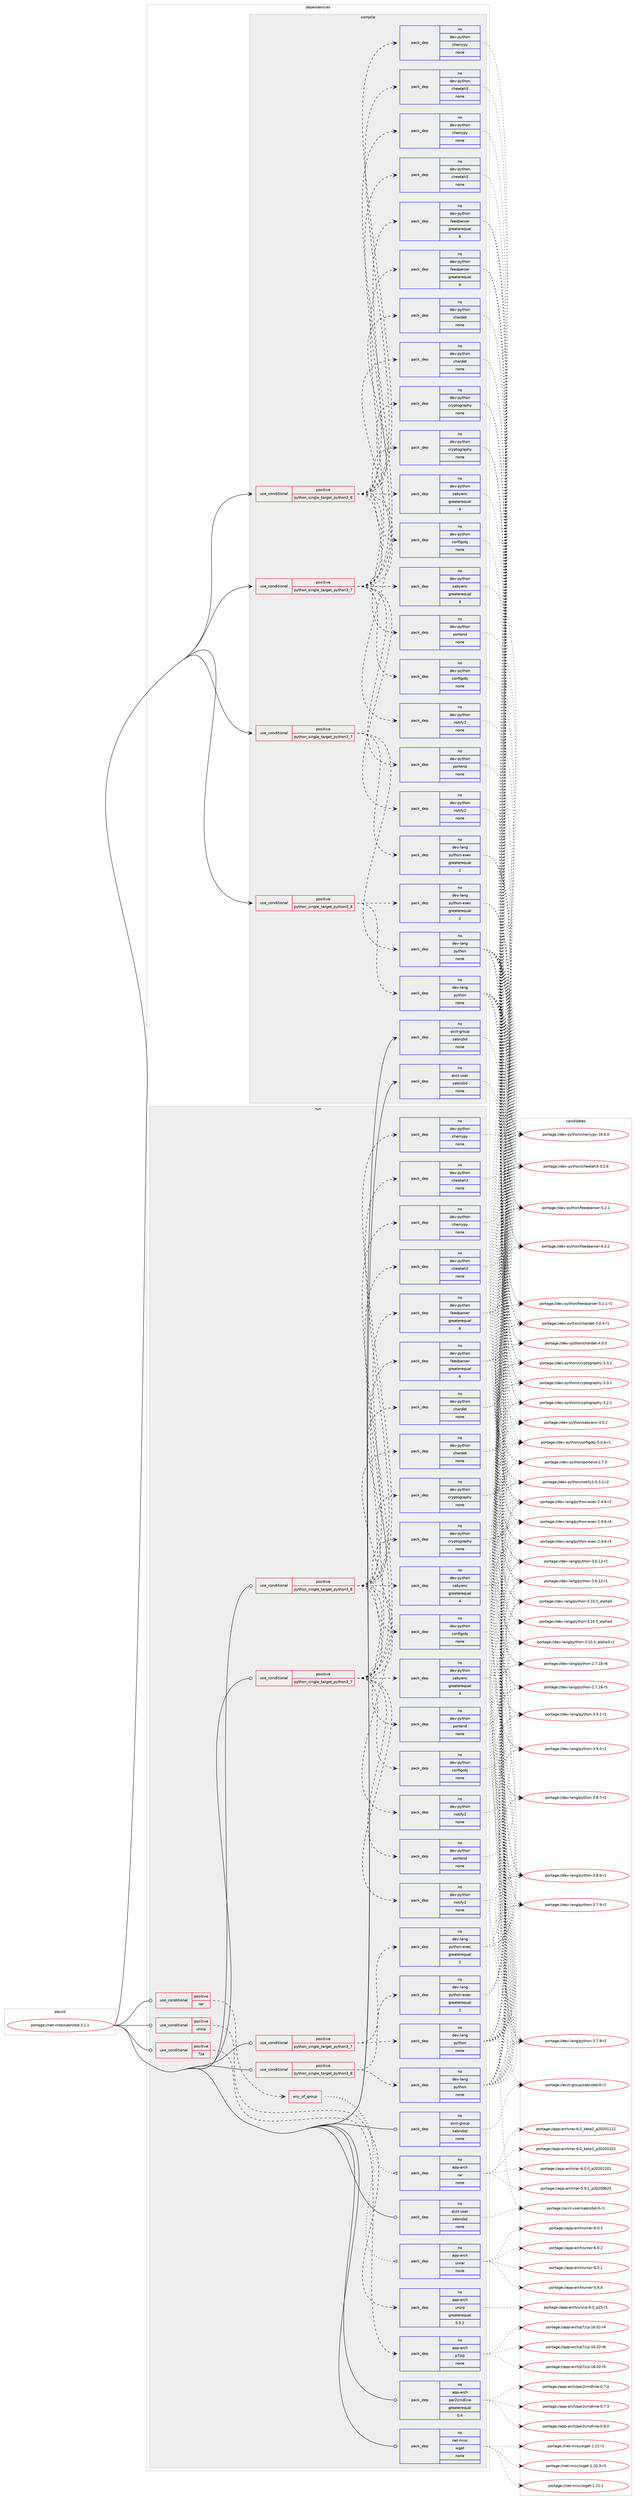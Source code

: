 digraph prolog {

# *************
# Graph options
# *************

newrank=true;
concentrate=true;
compound=true;
graph [rankdir=LR,fontname=Helvetica,fontsize=10,ranksep=1.5];#, ranksep=2.5, nodesep=0.2];
edge  [arrowhead=vee];
node  [fontname=Helvetica,fontsize=10];

# **********
# The ebuild
# **********

subgraph cluster_leftcol {
color=gray;
rank=same;
label=<<i>ebuild</i>>;
id [label="portage://net-nntp/sabnzbd-3.1.1", color=red, width=4, href="../net-nntp/sabnzbd-3.1.1.svg"];
}

# ****************
# The dependencies
# ****************

subgraph cluster_midcol {
color=gray;
label=<<i>dependencies</i>>;
subgraph cluster_compile {
fillcolor="#eeeeee";
style=filled;
label=<<i>compile</i>>;
subgraph cond5065 {
dependency16290 [label=<<TABLE BORDER="0" CELLBORDER="1" CELLSPACING="0" CELLPADDING="4"><TR><TD ROWSPAN="3" CELLPADDING="10">use_conditional</TD></TR><TR><TD>positive</TD></TR><TR><TD>python_single_target_python3_7</TD></TR></TABLE>>, shape=none, color=red];
subgraph pack11096 {
dependency16291 [label=<<TABLE BORDER="0" CELLBORDER="1" CELLSPACING="0" CELLPADDING="4" WIDTH="220"><TR><TD ROWSPAN="6" CELLPADDING="30">pack_dep</TD></TR><TR><TD WIDTH="110">no</TD></TR><TR><TD>dev-lang</TD></TR><TR><TD>python</TD></TR><TR><TD>none</TD></TR><TR><TD></TD></TR></TABLE>>, shape=none, color=blue];
}
dependency16290:e -> dependency16291:w [weight=20,style="dashed",arrowhead="vee"];
subgraph pack11097 {
dependency16292 [label=<<TABLE BORDER="0" CELLBORDER="1" CELLSPACING="0" CELLPADDING="4" WIDTH="220"><TR><TD ROWSPAN="6" CELLPADDING="30">pack_dep</TD></TR><TR><TD WIDTH="110">no</TD></TR><TR><TD>dev-lang</TD></TR><TR><TD>python-exec</TD></TR><TR><TD>greaterequal</TD></TR><TR><TD>2</TD></TR></TABLE>>, shape=none, color=blue];
}
dependency16290:e -> dependency16292:w [weight=20,style="dashed",arrowhead="vee"];
}
id:e -> dependency16290:w [weight=20,style="solid",arrowhead="vee"];
subgraph cond5066 {
dependency16293 [label=<<TABLE BORDER="0" CELLBORDER="1" CELLSPACING="0" CELLPADDING="4"><TR><TD ROWSPAN="3" CELLPADDING="10">use_conditional</TD></TR><TR><TD>positive</TD></TR><TR><TD>python_single_target_python3_7</TD></TR></TABLE>>, shape=none, color=red];
subgraph pack11098 {
dependency16294 [label=<<TABLE BORDER="0" CELLBORDER="1" CELLSPACING="0" CELLPADDING="4" WIDTH="220"><TR><TD ROWSPAN="6" CELLPADDING="30">pack_dep</TD></TR><TR><TD WIDTH="110">no</TD></TR><TR><TD>dev-python</TD></TR><TR><TD>chardet</TD></TR><TR><TD>none</TD></TR><TR><TD></TD></TR></TABLE>>, shape=none, color=blue];
}
dependency16293:e -> dependency16294:w [weight=20,style="dashed",arrowhead="vee"];
subgraph pack11099 {
dependency16295 [label=<<TABLE BORDER="0" CELLBORDER="1" CELLSPACING="0" CELLPADDING="4" WIDTH="220"><TR><TD ROWSPAN="6" CELLPADDING="30">pack_dep</TD></TR><TR><TD WIDTH="110">no</TD></TR><TR><TD>dev-python</TD></TR><TR><TD>cheetah3</TD></TR><TR><TD>none</TD></TR><TR><TD></TD></TR></TABLE>>, shape=none, color=blue];
}
dependency16293:e -> dependency16295:w [weight=20,style="dashed",arrowhead="vee"];
subgraph pack11100 {
dependency16296 [label=<<TABLE BORDER="0" CELLBORDER="1" CELLSPACING="0" CELLPADDING="4" WIDTH="220"><TR><TD ROWSPAN="6" CELLPADDING="30">pack_dep</TD></TR><TR><TD WIDTH="110">no</TD></TR><TR><TD>dev-python</TD></TR><TR><TD>cherrypy</TD></TR><TR><TD>none</TD></TR><TR><TD></TD></TR></TABLE>>, shape=none, color=blue];
}
dependency16293:e -> dependency16296:w [weight=20,style="dashed",arrowhead="vee"];
subgraph pack11101 {
dependency16297 [label=<<TABLE BORDER="0" CELLBORDER="1" CELLSPACING="0" CELLPADDING="4" WIDTH="220"><TR><TD ROWSPAN="6" CELLPADDING="30">pack_dep</TD></TR><TR><TD WIDTH="110">no</TD></TR><TR><TD>dev-python</TD></TR><TR><TD>configobj</TD></TR><TR><TD>none</TD></TR><TR><TD></TD></TR></TABLE>>, shape=none, color=blue];
}
dependency16293:e -> dependency16297:w [weight=20,style="dashed",arrowhead="vee"];
subgraph pack11102 {
dependency16298 [label=<<TABLE BORDER="0" CELLBORDER="1" CELLSPACING="0" CELLPADDING="4" WIDTH="220"><TR><TD ROWSPAN="6" CELLPADDING="30">pack_dep</TD></TR><TR><TD WIDTH="110">no</TD></TR><TR><TD>dev-python</TD></TR><TR><TD>cryptography</TD></TR><TR><TD>none</TD></TR><TR><TD></TD></TR></TABLE>>, shape=none, color=blue];
}
dependency16293:e -> dependency16298:w [weight=20,style="dashed",arrowhead="vee"];
subgraph pack11103 {
dependency16299 [label=<<TABLE BORDER="0" CELLBORDER="1" CELLSPACING="0" CELLPADDING="4" WIDTH="220"><TR><TD ROWSPAN="6" CELLPADDING="30">pack_dep</TD></TR><TR><TD WIDTH="110">no</TD></TR><TR><TD>dev-python</TD></TR><TR><TD>feedparser</TD></TR><TR><TD>greaterequal</TD></TR><TR><TD>6</TD></TR></TABLE>>, shape=none, color=blue];
}
dependency16293:e -> dependency16299:w [weight=20,style="dashed",arrowhead="vee"];
subgraph pack11104 {
dependency16300 [label=<<TABLE BORDER="0" CELLBORDER="1" CELLSPACING="0" CELLPADDING="4" WIDTH="220"><TR><TD ROWSPAN="6" CELLPADDING="30">pack_dep</TD></TR><TR><TD WIDTH="110">no</TD></TR><TR><TD>dev-python</TD></TR><TR><TD>notify2</TD></TR><TR><TD>none</TD></TR><TR><TD></TD></TR></TABLE>>, shape=none, color=blue];
}
dependency16293:e -> dependency16300:w [weight=20,style="dashed",arrowhead="vee"];
subgraph pack11105 {
dependency16301 [label=<<TABLE BORDER="0" CELLBORDER="1" CELLSPACING="0" CELLPADDING="4" WIDTH="220"><TR><TD ROWSPAN="6" CELLPADDING="30">pack_dep</TD></TR><TR><TD WIDTH="110">no</TD></TR><TR><TD>dev-python</TD></TR><TR><TD>portend</TD></TR><TR><TD>none</TD></TR><TR><TD></TD></TR></TABLE>>, shape=none, color=blue];
}
dependency16293:e -> dependency16301:w [weight=20,style="dashed",arrowhead="vee"];
subgraph pack11106 {
dependency16302 [label=<<TABLE BORDER="0" CELLBORDER="1" CELLSPACING="0" CELLPADDING="4" WIDTH="220"><TR><TD ROWSPAN="6" CELLPADDING="30">pack_dep</TD></TR><TR><TD WIDTH="110">no</TD></TR><TR><TD>dev-python</TD></TR><TR><TD>sabyenc</TD></TR><TR><TD>greaterequal</TD></TR><TR><TD>4</TD></TR></TABLE>>, shape=none, color=blue];
}
dependency16293:e -> dependency16302:w [weight=20,style="dashed",arrowhead="vee"];
}
id:e -> dependency16293:w [weight=20,style="solid",arrowhead="vee"];
subgraph cond5067 {
dependency16303 [label=<<TABLE BORDER="0" CELLBORDER="1" CELLSPACING="0" CELLPADDING="4"><TR><TD ROWSPAN="3" CELLPADDING="10">use_conditional</TD></TR><TR><TD>positive</TD></TR><TR><TD>python_single_target_python3_8</TD></TR></TABLE>>, shape=none, color=red];
subgraph pack11107 {
dependency16304 [label=<<TABLE BORDER="0" CELLBORDER="1" CELLSPACING="0" CELLPADDING="4" WIDTH="220"><TR><TD ROWSPAN="6" CELLPADDING="30">pack_dep</TD></TR><TR><TD WIDTH="110">no</TD></TR><TR><TD>dev-lang</TD></TR><TR><TD>python</TD></TR><TR><TD>none</TD></TR><TR><TD></TD></TR></TABLE>>, shape=none, color=blue];
}
dependency16303:e -> dependency16304:w [weight=20,style="dashed",arrowhead="vee"];
subgraph pack11108 {
dependency16305 [label=<<TABLE BORDER="0" CELLBORDER="1" CELLSPACING="0" CELLPADDING="4" WIDTH="220"><TR><TD ROWSPAN="6" CELLPADDING="30">pack_dep</TD></TR><TR><TD WIDTH="110">no</TD></TR><TR><TD>dev-lang</TD></TR><TR><TD>python-exec</TD></TR><TR><TD>greaterequal</TD></TR><TR><TD>2</TD></TR></TABLE>>, shape=none, color=blue];
}
dependency16303:e -> dependency16305:w [weight=20,style="dashed",arrowhead="vee"];
}
id:e -> dependency16303:w [weight=20,style="solid",arrowhead="vee"];
subgraph cond5068 {
dependency16306 [label=<<TABLE BORDER="0" CELLBORDER="1" CELLSPACING="0" CELLPADDING="4"><TR><TD ROWSPAN="3" CELLPADDING="10">use_conditional</TD></TR><TR><TD>positive</TD></TR><TR><TD>python_single_target_python3_8</TD></TR></TABLE>>, shape=none, color=red];
subgraph pack11109 {
dependency16307 [label=<<TABLE BORDER="0" CELLBORDER="1" CELLSPACING="0" CELLPADDING="4" WIDTH="220"><TR><TD ROWSPAN="6" CELLPADDING="30">pack_dep</TD></TR><TR><TD WIDTH="110">no</TD></TR><TR><TD>dev-python</TD></TR><TR><TD>chardet</TD></TR><TR><TD>none</TD></TR><TR><TD></TD></TR></TABLE>>, shape=none, color=blue];
}
dependency16306:e -> dependency16307:w [weight=20,style="dashed",arrowhead="vee"];
subgraph pack11110 {
dependency16308 [label=<<TABLE BORDER="0" CELLBORDER="1" CELLSPACING="0" CELLPADDING="4" WIDTH="220"><TR><TD ROWSPAN="6" CELLPADDING="30">pack_dep</TD></TR><TR><TD WIDTH="110">no</TD></TR><TR><TD>dev-python</TD></TR><TR><TD>cheetah3</TD></TR><TR><TD>none</TD></TR><TR><TD></TD></TR></TABLE>>, shape=none, color=blue];
}
dependency16306:e -> dependency16308:w [weight=20,style="dashed",arrowhead="vee"];
subgraph pack11111 {
dependency16309 [label=<<TABLE BORDER="0" CELLBORDER="1" CELLSPACING="0" CELLPADDING="4" WIDTH="220"><TR><TD ROWSPAN="6" CELLPADDING="30">pack_dep</TD></TR><TR><TD WIDTH="110">no</TD></TR><TR><TD>dev-python</TD></TR><TR><TD>cherrypy</TD></TR><TR><TD>none</TD></TR><TR><TD></TD></TR></TABLE>>, shape=none, color=blue];
}
dependency16306:e -> dependency16309:w [weight=20,style="dashed",arrowhead="vee"];
subgraph pack11112 {
dependency16310 [label=<<TABLE BORDER="0" CELLBORDER="1" CELLSPACING="0" CELLPADDING="4" WIDTH="220"><TR><TD ROWSPAN="6" CELLPADDING="30">pack_dep</TD></TR><TR><TD WIDTH="110">no</TD></TR><TR><TD>dev-python</TD></TR><TR><TD>configobj</TD></TR><TR><TD>none</TD></TR><TR><TD></TD></TR></TABLE>>, shape=none, color=blue];
}
dependency16306:e -> dependency16310:w [weight=20,style="dashed",arrowhead="vee"];
subgraph pack11113 {
dependency16311 [label=<<TABLE BORDER="0" CELLBORDER="1" CELLSPACING="0" CELLPADDING="4" WIDTH="220"><TR><TD ROWSPAN="6" CELLPADDING="30">pack_dep</TD></TR><TR><TD WIDTH="110">no</TD></TR><TR><TD>dev-python</TD></TR><TR><TD>cryptography</TD></TR><TR><TD>none</TD></TR><TR><TD></TD></TR></TABLE>>, shape=none, color=blue];
}
dependency16306:e -> dependency16311:w [weight=20,style="dashed",arrowhead="vee"];
subgraph pack11114 {
dependency16312 [label=<<TABLE BORDER="0" CELLBORDER="1" CELLSPACING="0" CELLPADDING="4" WIDTH="220"><TR><TD ROWSPAN="6" CELLPADDING="30">pack_dep</TD></TR><TR><TD WIDTH="110">no</TD></TR><TR><TD>dev-python</TD></TR><TR><TD>feedparser</TD></TR><TR><TD>greaterequal</TD></TR><TR><TD>6</TD></TR></TABLE>>, shape=none, color=blue];
}
dependency16306:e -> dependency16312:w [weight=20,style="dashed",arrowhead="vee"];
subgraph pack11115 {
dependency16313 [label=<<TABLE BORDER="0" CELLBORDER="1" CELLSPACING="0" CELLPADDING="4" WIDTH="220"><TR><TD ROWSPAN="6" CELLPADDING="30">pack_dep</TD></TR><TR><TD WIDTH="110">no</TD></TR><TR><TD>dev-python</TD></TR><TR><TD>notify2</TD></TR><TR><TD>none</TD></TR><TR><TD></TD></TR></TABLE>>, shape=none, color=blue];
}
dependency16306:e -> dependency16313:w [weight=20,style="dashed",arrowhead="vee"];
subgraph pack11116 {
dependency16314 [label=<<TABLE BORDER="0" CELLBORDER="1" CELLSPACING="0" CELLPADDING="4" WIDTH="220"><TR><TD ROWSPAN="6" CELLPADDING="30">pack_dep</TD></TR><TR><TD WIDTH="110">no</TD></TR><TR><TD>dev-python</TD></TR><TR><TD>portend</TD></TR><TR><TD>none</TD></TR><TR><TD></TD></TR></TABLE>>, shape=none, color=blue];
}
dependency16306:e -> dependency16314:w [weight=20,style="dashed",arrowhead="vee"];
subgraph pack11117 {
dependency16315 [label=<<TABLE BORDER="0" CELLBORDER="1" CELLSPACING="0" CELLPADDING="4" WIDTH="220"><TR><TD ROWSPAN="6" CELLPADDING="30">pack_dep</TD></TR><TR><TD WIDTH="110">no</TD></TR><TR><TD>dev-python</TD></TR><TR><TD>sabyenc</TD></TR><TR><TD>greaterequal</TD></TR><TR><TD>4</TD></TR></TABLE>>, shape=none, color=blue];
}
dependency16306:e -> dependency16315:w [weight=20,style="dashed",arrowhead="vee"];
}
id:e -> dependency16306:w [weight=20,style="solid",arrowhead="vee"];
subgraph pack11118 {
dependency16316 [label=<<TABLE BORDER="0" CELLBORDER="1" CELLSPACING="0" CELLPADDING="4" WIDTH="220"><TR><TD ROWSPAN="6" CELLPADDING="30">pack_dep</TD></TR><TR><TD WIDTH="110">no</TD></TR><TR><TD>acct-group</TD></TR><TR><TD>sabnzbd</TD></TR><TR><TD>none</TD></TR><TR><TD></TD></TR></TABLE>>, shape=none, color=blue];
}
id:e -> dependency16316:w [weight=20,style="solid",arrowhead="vee"];
subgraph pack11119 {
dependency16317 [label=<<TABLE BORDER="0" CELLBORDER="1" CELLSPACING="0" CELLPADDING="4" WIDTH="220"><TR><TD ROWSPAN="6" CELLPADDING="30">pack_dep</TD></TR><TR><TD WIDTH="110">no</TD></TR><TR><TD>acct-user</TD></TR><TR><TD>sabnzbd</TD></TR><TR><TD>none</TD></TR><TR><TD></TD></TR></TABLE>>, shape=none, color=blue];
}
id:e -> dependency16317:w [weight=20,style="solid",arrowhead="vee"];
}
subgraph cluster_compileandrun {
fillcolor="#eeeeee";
style=filled;
label=<<i>compile and run</i>>;
}
subgraph cluster_run {
fillcolor="#eeeeee";
style=filled;
label=<<i>run</i>>;
subgraph cond5069 {
dependency16318 [label=<<TABLE BORDER="0" CELLBORDER="1" CELLSPACING="0" CELLPADDING="4"><TR><TD ROWSPAN="3" CELLPADDING="10">use_conditional</TD></TR><TR><TD>positive</TD></TR><TR><TD>7za</TD></TR></TABLE>>, shape=none, color=red];
subgraph pack11120 {
dependency16319 [label=<<TABLE BORDER="0" CELLBORDER="1" CELLSPACING="0" CELLPADDING="4" WIDTH="220"><TR><TD ROWSPAN="6" CELLPADDING="30">pack_dep</TD></TR><TR><TD WIDTH="110">no</TD></TR><TR><TD>app-arch</TD></TR><TR><TD>p7zip</TD></TR><TR><TD>none</TD></TR><TR><TD></TD></TR></TABLE>>, shape=none, color=blue];
}
dependency16318:e -> dependency16319:w [weight=20,style="dashed",arrowhead="vee"];
}
id:e -> dependency16318:w [weight=20,style="solid",arrowhead="odot"];
subgraph cond5070 {
dependency16320 [label=<<TABLE BORDER="0" CELLBORDER="1" CELLSPACING="0" CELLPADDING="4"><TR><TD ROWSPAN="3" CELLPADDING="10">use_conditional</TD></TR><TR><TD>positive</TD></TR><TR><TD>python_single_target_python3_7</TD></TR></TABLE>>, shape=none, color=red];
subgraph pack11121 {
dependency16321 [label=<<TABLE BORDER="0" CELLBORDER="1" CELLSPACING="0" CELLPADDING="4" WIDTH="220"><TR><TD ROWSPAN="6" CELLPADDING="30">pack_dep</TD></TR><TR><TD WIDTH="110">no</TD></TR><TR><TD>dev-lang</TD></TR><TR><TD>python</TD></TR><TR><TD>none</TD></TR><TR><TD></TD></TR></TABLE>>, shape=none, color=blue];
}
dependency16320:e -> dependency16321:w [weight=20,style="dashed",arrowhead="vee"];
subgraph pack11122 {
dependency16322 [label=<<TABLE BORDER="0" CELLBORDER="1" CELLSPACING="0" CELLPADDING="4" WIDTH="220"><TR><TD ROWSPAN="6" CELLPADDING="30">pack_dep</TD></TR><TR><TD WIDTH="110">no</TD></TR><TR><TD>dev-lang</TD></TR><TR><TD>python-exec</TD></TR><TR><TD>greaterequal</TD></TR><TR><TD>2</TD></TR></TABLE>>, shape=none, color=blue];
}
dependency16320:e -> dependency16322:w [weight=20,style="dashed",arrowhead="vee"];
}
id:e -> dependency16320:w [weight=20,style="solid",arrowhead="odot"];
subgraph cond5071 {
dependency16323 [label=<<TABLE BORDER="0" CELLBORDER="1" CELLSPACING="0" CELLPADDING="4"><TR><TD ROWSPAN="3" CELLPADDING="10">use_conditional</TD></TR><TR><TD>positive</TD></TR><TR><TD>python_single_target_python3_7</TD></TR></TABLE>>, shape=none, color=red];
subgraph pack11123 {
dependency16324 [label=<<TABLE BORDER="0" CELLBORDER="1" CELLSPACING="0" CELLPADDING="4" WIDTH="220"><TR><TD ROWSPAN="6" CELLPADDING="30">pack_dep</TD></TR><TR><TD WIDTH="110">no</TD></TR><TR><TD>dev-python</TD></TR><TR><TD>chardet</TD></TR><TR><TD>none</TD></TR><TR><TD></TD></TR></TABLE>>, shape=none, color=blue];
}
dependency16323:e -> dependency16324:w [weight=20,style="dashed",arrowhead="vee"];
subgraph pack11124 {
dependency16325 [label=<<TABLE BORDER="0" CELLBORDER="1" CELLSPACING="0" CELLPADDING="4" WIDTH="220"><TR><TD ROWSPAN="6" CELLPADDING="30">pack_dep</TD></TR><TR><TD WIDTH="110">no</TD></TR><TR><TD>dev-python</TD></TR><TR><TD>cheetah3</TD></TR><TR><TD>none</TD></TR><TR><TD></TD></TR></TABLE>>, shape=none, color=blue];
}
dependency16323:e -> dependency16325:w [weight=20,style="dashed",arrowhead="vee"];
subgraph pack11125 {
dependency16326 [label=<<TABLE BORDER="0" CELLBORDER="1" CELLSPACING="0" CELLPADDING="4" WIDTH="220"><TR><TD ROWSPAN="6" CELLPADDING="30">pack_dep</TD></TR><TR><TD WIDTH="110">no</TD></TR><TR><TD>dev-python</TD></TR><TR><TD>cherrypy</TD></TR><TR><TD>none</TD></TR><TR><TD></TD></TR></TABLE>>, shape=none, color=blue];
}
dependency16323:e -> dependency16326:w [weight=20,style="dashed",arrowhead="vee"];
subgraph pack11126 {
dependency16327 [label=<<TABLE BORDER="0" CELLBORDER="1" CELLSPACING="0" CELLPADDING="4" WIDTH="220"><TR><TD ROWSPAN="6" CELLPADDING="30">pack_dep</TD></TR><TR><TD WIDTH="110">no</TD></TR><TR><TD>dev-python</TD></TR><TR><TD>configobj</TD></TR><TR><TD>none</TD></TR><TR><TD></TD></TR></TABLE>>, shape=none, color=blue];
}
dependency16323:e -> dependency16327:w [weight=20,style="dashed",arrowhead="vee"];
subgraph pack11127 {
dependency16328 [label=<<TABLE BORDER="0" CELLBORDER="1" CELLSPACING="0" CELLPADDING="4" WIDTH="220"><TR><TD ROWSPAN="6" CELLPADDING="30">pack_dep</TD></TR><TR><TD WIDTH="110">no</TD></TR><TR><TD>dev-python</TD></TR><TR><TD>cryptography</TD></TR><TR><TD>none</TD></TR><TR><TD></TD></TR></TABLE>>, shape=none, color=blue];
}
dependency16323:e -> dependency16328:w [weight=20,style="dashed",arrowhead="vee"];
subgraph pack11128 {
dependency16329 [label=<<TABLE BORDER="0" CELLBORDER="1" CELLSPACING="0" CELLPADDING="4" WIDTH="220"><TR><TD ROWSPAN="6" CELLPADDING="30">pack_dep</TD></TR><TR><TD WIDTH="110">no</TD></TR><TR><TD>dev-python</TD></TR><TR><TD>feedparser</TD></TR><TR><TD>greaterequal</TD></TR><TR><TD>6</TD></TR></TABLE>>, shape=none, color=blue];
}
dependency16323:e -> dependency16329:w [weight=20,style="dashed",arrowhead="vee"];
subgraph pack11129 {
dependency16330 [label=<<TABLE BORDER="0" CELLBORDER="1" CELLSPACING="0" CELLPADDING="4" WIDTH="220"><TR><TD ROWSPAN="6" CELLPADDING="30">pack_dep</TD></TR><TR><TD WIDTH="110">no</TD></TR><TR><TD>dev-python</TD></TR><TR><TD>notify2</TD></TR><TR><TD>none</TD></TR><TR><TD></TD></TR></TABLE>>, shape=none, color=blue];
}
dependency16323:e -> dependency16330:w [weight=20,style="dashed",arrowhead="vee"];
subgraph pack11130 {
dependency16331 [label=<<TABLE BORDER="0" CELLBORDER="1" CELLSPACING="0" CELLPADDING="4" WIDTH="220"><TR><TD ROWSPAN="6" CELLPADDING="30">pack_dep</TD></TR><TR><TD WIDTH="110">no</TD></TR><TR><TD>dev-python</TD></TR><TR><TD>portend</TD></TR><TR><TD>none</TD></TR><TR><TD></TD></TR></TABLE>>, shape=none, color=blue];
}
dependency16323:e -> dependency16331:w [weight=20,style="dashed",arrowhead="vee"];
subgraph pack11131 {
dependency16332 [label=<<TABLE BORDER="0" CELLBORDER="1" CELLSPACING="0" CELLPADDING="4" WIDTH="220"><TR><TD ROWSPAN="6" CELLPADDING="30">pack_dep</TD></TR><TR><TD WIDTH="110">no</TD></TR><TR><TD>dev-python</TD></TR><TR><TD>sabyenc</TD></TR><TR><TD>greaterequal</TD></TR><TR><TD>4</TD></TR></TABLE>>, shape=none, color=blue];
}
dependency16323:e -> dependency16332:w [weight=20,style="dashed",arrowhead="vee"];
}
id:e -> dependency16323:w [weight=20,style="solid",arrowhead="odot"];
subgraph cond5072 {
dependency16333 [label=<<TABLE BORDER="0" CELLBORDER="1" CELLSPACING="0" CELLPADDING="4"><TR><TD ROWSPAN="3" CELLPADDING="10">use_conditional</TD></TR><TR><TD>positive</TD></TR><TR><TD>python_single_target_python3_8</TD></TR></TABLE>>, shape=none, color=red];
subgraph pack11132 {
dependency16334 [label=<<TABLE BORDER="0" CELLBORDER="1" CELLSPACING="0" CELLPADDING="4" WIDTH="220"><TR><TD ROWSPAN="6" CELLPADDING="30">pack_dep</TD></TR><TR><TD WIDTH="110">no</TD></TR><TR><TD>dev-lang</TD></TR><TR><TD>python</TD></TR><TR><TD>none</TD></TR><TR><TD></TD></TR></TABLE>>, shape=none, color=blue];
}
dependency16333:e -> dependency16334:w [weight=20,style="dashed",arrowhead="vee"];
subgraph pack11133 {
dependency16335 [label=<<TABLE BORDER="0" CELLBORDER="1" CELLSPACING="0" CELLPADDING="4" WIDTH="220"><TR><TD ROWSPAN="6" CELLPADDING="30">pack_dep</TD></TR><TR><TD WIDTH="110">no</TD></TR><TR><TD>dev-lang</TD></TR><TR><TD>python-exec</TD></TR><TR><TD>greaterequal</TD></TR><TR><TD>2</TD></TR></TABLE>>, shape=none, color=blue];
}
dependency16333:e -> dependency16335:w [weight=20,style="dashed",arrowhead="vee"];
}
id:e -> dependency16333:w [weight=20,style="solid",arrowhead="odot"];
subgraph cond5073 {
dependency16336 [label=<<TABLE BORDER="0" CELLBORDER="1" CELLSPACING="0" CELLPADDING="4"><TR><TD ROWSPAN="3" CELLPADDING="10">use_conditional</TD></TR><TR><TD>positive</TD></TR><TR><TD>python_single_target_python3_8</TD></TR></TABLE>>, shape=none, color=red];
subgraph pack11134 {
dependency16337 [label=<<TABLE BORDER="0" CELLBORDER="1" CELLSPACING="0" CELLPADDING="4" WIDTH="220"><TR><TD ROWSPAN="6" CELLPADDING="30">pack_dep</TD></TR><TR><TD WIDTH="110">no</TD></TR><TR><TD>dev-python</TD></TR><TR><TD>chardet</TD></TR><TR><TD>none</TD></TR><TR><TD></TD></TR></TABLE>>, shape=none, color=blue];
}
dependency16336:e -> dependency16337:w [weight=20,style="dashed",arrowhead="vee"];
subgraph pack11135 {
dependency16338 [label=<<TABLE BORDER="0" CELLBORDER="1" CELLSPACING="0" CELLPADDING="4" WIDTH="220"><TR><TD ROWSPAN="6" CELLPADDING="30">pack_dep</TD></TR><TR><TD WIDTH="110">no</TD></TR><TR><TD>dev-python</TD></TR><TR><TD>cheetah3</TD></TR><TR><TD>none</TD></TR><TR><TD></TD></TR></TABLE>>, shape=none, color=blue];
}
dependency16336:e -> dependency16338:w [weight=20,style="dashed",arrowhead="vee"];
subgraph pack11136 {
dependency16339 [label=<<TABLE BORDER="0" CELLBORDER="1" CELLSPACING="0" CELLPADDING="4" WIDTH="220"><TR><TD ROWSPAN="6" CELLPADDING="30">pack_dep</TD></TR><TR><TD WIDTH="110">no</TD></TR><TR><TD>dev-python</TD></TR><TR><TD>cherrypy</TD></TR><TR><TD>none</TD></TR><TR><TD></TD></TR></TABLE>>, shape=none, color=blue];
}
dependency16336:e -> dependency16339:w [weight=20,style="dashed",arrowhead="vee"];
subgraph pack11137 {
dependency16340 [label=<<TABLE BORDER="0" CELLBORDER="1" CELLSPACING="0" CELLPADDING="4" WIDTH="220"><TR><TD ROWSPAN="6" CELLPADDING="30">pack_dep</TD></TR><TR><TD WIDTH="110">no</TD></TR><TR><TD>dev-python</TD></TR><TR><TD>configobj</TD></TR><TR><TD>none</TD></TR><TR><TD></TD></TR></TABLE>>, shape=none, color=blue];
}
dependency16336:e -> dependency16340:w [weight=20,style="dashed",arrowhead="vee"];
subgraph pack11138 {
dependency16341 [label=<<TABLE BORDER="0" CELLBORDER="1" CELLSPACING="0" CELLPADDING="4" WIDTH="220"><TR><TD ROWSPAN="6" CELLPADDING="30">pack_dep</TD></TR><TR><TD WIDTH="110">no</TD></TR><TR><TD>dev-python</TD></TR><TR><TD>cryptography</TD></TR><TR><TD>none</TD></TR><TR><TD></TD></TR></TABLE>>, shape=none, color=blue];
}
dependency16336:e -> dependency16341:w [weight=20,style="dashed",arrowhead="vee"];
subgraph pack11139 {
dependency16342 [label=<<TABLE BORDER="0" CELLBORDER="1" CELLSPACING="0" CELLPADDING="4" WIDTH="220"><TR><TD ROWSPAN="6" CELLPADDING="30">pack_dep</TD></TR><TR><TD WIDTH="110">no</TD></TR><TR><TD>dev-python</TD></TR><TR><TD>feedparser</TD></TR><TR><TD>greaterequal</TD></TR><TR><TD>6</TD></TR></TABLE>>, shape=none, color=blue];
}
dependency16336:e -> dependency16342:w [weight=20,style="dashed",arrowhead="vee"];
subgraph pack11140 {
dependency16343 [label=<<TABLE BORDER="0" CELLBORDER="1" CELLSPACING="0" CELLPADDING="4" WIDTH="220"><TR><TD ROWSPAN="6" CELLPADDING="30">pack_dep</TD></TR><TR><TD WIDTH="110">no</TD></TR><TR><TD>dev-python</TD></TR><TR><TD>notify2</TD></TR><TR><TD>none</TD></TR><TR><TD></TD></TR></TABLE>>, shape=none, color=blue];
}
dependency16336:e -> dependency16343:w [weight=20,style="dashed",arrowhead="vee"];
subgraph pack11141 {
dependency16344 [label=<<TABLE BORDER="0" CELLBORDER="1" CELLSPACING="0" CELLPADDING="4" WIDTH="220"><TR><TD ROWSPAN="6" CELLPADDING="30">pack_dep</TD></TR><TR><TD WIDTH="110">no</TD></TR><TR><TD>dev-python</TD></TR><TR><TD>portend</TD></TR><TR><TD>none</TD></TR><TR><TD></TD></TR></TABLE>>, shape=none, color=blue];
}
dependency16336:e -> dependency16344:w [weight=20,style="dashed",arrowhead="vee"];
subgraph pack11142 {
dependency16345 [label=<<TABLE BORDER="0" CELLBORDER="1" CELLSPACING="0" CELLPADDING="4" WIDTH="220"><TR><TD ROWSPAN="6" CELLPADDING="30">pack_dep</TD></TR><TR><TD WIDTH="110">no</TD></TR><TR><TD>dev-python</TD></TR><TR><TD>sabyenc</TD></TR><TR><TD>greaterequal</TD></TR><TR><TD>4</TD></TR></TABLE>>, shape=none, color=blue];
}
dependency16336:e -> dependency16345:w [weight=20,style="dashed",arrowhead="vee"];
}
id:e -> dependency16336:w [weight=20,style="solid",arrowhead="odot"];
subgraph cond5074 {
dependency16346 [label=<<TABLE BORDER="0" CELLBORDER="1" CELLSPACING="0" CELLPADDING="4"><TR><TD ROWSPAN="3" CELLPADDING="10">use_conditional</TD></TR><TR><TD>positive</TD></TR><TR><TD>rar</TD></TR></TABLE>>, shape=none, color=red];
subgraph any118 {
dependency16347 [label=<<TABLE BORDER="0" CELLBORDER="1" CELLSPACING="0" CELLPADDING="4"><TR><TD CELLPADDING="10">any_of_group</TD></TR></TABLE>>, shape=none, color=red];subgraph pack11143 {
dependency16348 [label=<<TABLE BORDER="0" CELLBORDER="1" CELLSPACING="0" CELLPADDING="4" WIDTH="220"><TR><TD ROWSPAN="6" CELLPADDING="30">pack_dep</TD></TR><TR><TD WIDTH="110">no</TD></TR><TR><TD>app-arch</TD></TR><TR><TD>unrar</TD></TR><TR><TD>none</TD></TR><TR><TD></TD></TR></TABLE>>, shape=none, color=blue];
}
dependency16347:e -> dependency16348:w [weight=20,style="dotted",arrowhead="oinv"];
subgraph pack11144 {
dependency16349 [label=<<TABLE BORDER="0" CELLBORDER="1" CELLSPACING="0" CELLPADDING="4" WIDTH="220"><TR><TD ROWSPAN="6" CELLPADDING="30">pack_dep</TD></TR><TR><TD WIDTH="110">no</TD></TR><TR><TD>app-arch</TD></TR><TR><TD>rar</TD></TR><TR><TD>none</TD></TR><TR><TD></TD></TR></TABLE>>, shape=none, color=blue];
}
dependency16347:e -> dependency16349:w [weight=20,style="dotted",arrowhead="oinv"];
}
dependency16346:e -> dependency16347:w [weight=20,style="dashed",arrowhead="vee"];
}
id:e -> dependency16346:w [weight=20,style="solid",arrowhead="odot"];
subgraph cond5075 {
dependency16350 [label=<<TABLE BORDER="0" CELLBORDER="1" CELLSPACING="0" CELLPADDING="4"><TR><TD ROWSPAN="3" CELLPADDING="10">use_conditional</TD></TR><TR><TD>positive</TD></TR><TR><TD>unzip</TD></TR></TABLE>>, shape=none, color=red];
subgraph pack11145 {
dependency16351 [label=<<TABLE BORDER="0" CELLBORDER="1" CELLSPACING="0" CELLPADDING="4" WIDTH="220"><TR><TD ROWSPAN="6" CELLPADDING="30">pack_dep</TD></TR><TR><TD WIDTH="110">no</TD></TR><TR><TD>app-arch</TD></TR><TR><TD>unzip</TD></TR><TR><TD>greaterequal</TD></TR><TR><TD>5.5.2</TD></TR></TABLE>>, shape=none, color=blue];
}
dependency16350:e -> dependency16351:w [weight=20,style="dashed",arrowhead="vee"];
}
id:e -> dependency16350:w [weight=20,style="solid",arrowhead="odot"];
subgraph pack11146 {
dependency16352 [label=<<TABLE BORDER="0" CELLBORDER="1" CELLSPACING="0" CELLPADDING="4" WIDTH="220"><TR><TD ROWSPAN="6" CELLPADDING="30">pack_dep</TD></TR><TR><TD WIDTH="110">no</TD></TR><TR><TD>acct-group</TD></TR><TR><TD>sabnzbd</TD></TR><TR><TD>none</TD></TR><TR><TD></TD></TR></TABLE>>, shape=none, color=blue];
}
id:e -> dependency16352:w [weight=20,style="solid",arrowhead="odot"];
subgraph pack11147 {
dependency16353 [label=<<TABLE BORDER="0" CELLBORDER="1" CELLSPACING="0" CELLPADDING="4" WIDTH="220"><TR><TD ROWSPAN="6" CELLPADDING="30">pack_dep</TD></TR><TR><TD WIDTH="110">no</TD></TR><TR><TD>acct-user</TD></TR><TR><TD>sabnzbd</TD></TR><TR><TD>none</TD></TR><TR><TD></TD></TR></TABLE>>, shape=none, color=blue];
}
id:e -> dependency16353:w [weight=20,style="solid",arrowhead="odot"];
subgraph pack11148 {
dependency16354 [label=<<TABLE BORDER="0" CELLBORDER="1" CELLSPACING="0" CELLPADDING="4" WIDTH="220"><TR><TD ROWSPAN="6" CELLPADDING="30">pack_dep</TD></TR><TR><TD WIDTH="110">no</TD></TR><TR><TD>app-arch</TD></TR><TR><TD>par2cmdline</TD></TR><TR><TD>greaterequal</TD></TR><TR><TD>0.4</TD></TR></TABLE>>, shape=none, color=blue];
}
id:e -> dependency16354:w [weight=20,style="solid",arrowhead="odot"];
subgraph pack11149 {
dependency16355 [label=<<TABLE BORDER="0" CELLBORDER="1" CELLSPACING="0" CELLPADDING="4" WIDTH="220"><TR><TD ROWSPAN="6" CELLPADDING="30">pack_dep</TD></TR><TR><TD WIDTH="110">no</TD></TR><TR><TD>net-misc</TD></TR><TR><TD>wget</TD></TR><TR><TD>none</TD></TR><TR><TD></TD></TR></TABLE>>, shape=none, color=blue];
}
id:e -> dependency16355:w [weight=20,style="solid",arrowhead="odot"];
}
}

# **************
# The candidates
# **************

subgraph cluster_choices {
rank=same;
color=gray;
label=<<i>candidates</i>>;

subgraph choice11096 {
color=black;
nodesep=1;
choice1001011184510897110103471121211161041111104551465746494511449 [label="portage://dev-lang/python-3.9.1-r1", color=red, width=4,href="../dev-lang/python-3.9.1-r1.svg"];
choice1001011184510897110103471121211161041111104551465746484511449 [label="portage://dev-lang/python-3.9.0-r1", color=red, width=4,href="../dev-lang/python-3.9.0-r1.svg"];
choice1001011184510897110103471121211161041111104551465646554511449 [label="portage://dev-lang/python-3.8.7-r1", color=red, width=4,href="../dev-lang/python-3.8.7-r1.svg"];
choice1001011184510897110103471121211161041111104551465646544511449 [label="portage://dev-lang/python-3.8.6-r1", color=red, width=4,href="../dev-lang/python-3.8.6-r1.svg"];
choice1001011184510897110103471121211161041111104551465546574511450 [label="portage://dev-lang/python-3.7.9-r2", color=red, width=4,href="../dev-lang/python-3.7.9-r2.svg"];
choice1001011184510897110103471121211161041111104551465546574511449 [label="portage://dev-lang/python-3.7.9-r1", color=red, width=4,href="../dev-lang/python-3.7.9-r1.svg"];
choice100101118451089711010347112121116104111110455146544649504511450 [label="portage://dev-lang/python-3.6.12-r2", color=red, width=4,href="../dev-lang/python-3.6.12-r2.svg"];
choice100101118451089711010347112121116104111110455146544649504511449 [label="portage://dev-lang/python-3.6.12-r1", color=red, width=4,href="../dev-lang/python-3.6.12-r1.svg"];
choice1001011184510897110103471121211161041111104551464948464895971081121049753 [label="portage://dev-lang/python-3.10.0_alpha5", color=red, width=4,href="../dev-lang/python-3.10.0_alpha5.svg"];
choice1001011184510897110103471121211161041111104551464948464895971081121049752 [label="portage://dev-lang/python-3.10.0_alpha4", color=red, width=4,href="../dev-lang/python-3.10.0_alpha4.svg"];
choice10010111845108971101034711212111610411111045514649484648959710811210497514511449 [label="portage://dev-lang/python-3.10.0_alpha3-r1", color=red, width=4,href="../dev-lang/python-3.10.0_alpha3-r1.svg"];
choice100101118451089711010347112121116104111110455046554649564511454 [label="portage://dev-lang/python-2.7.18-r6", color=red, width=4,href="../dev-lang/python-2.7.18-r6.svg"];
choice100101118451089711010347112121116104111110455046554649564511453 [label="portage://dev-lang/python-2.7.18-r5", color=red, width=4,href="../dev-lang/python-2.7.18-r5.svg"];
dependency16291:e -> choice1001011184510897110103471121211161041111104551465746494511449:w [style=dotted,weight="100"];
dependency16291:e -> choice1001011184510897110103471121211161041111104551465746484511449:w [style=dotted,weight="100"];
dependency16291:e -> choice1001011184510897110103471121211161041111104551465646554511449:w [style=dotted,weight="100"];
dependency16291:e -> choice1001011184510897110103471121211161041111104551465646544511449:w [style=dotted,weight="100"];
dependency16291:e -> choice1001011184510897110103471121211161041111104551465546574511450:w [style=dotted,weight="100"];
dependency16291:e -> choice1001011184510897110103471121211161041111104551465546574511449:w [style=dotted,weight="100"];
dependency16291:e -> choice100101118451089711010347112121116104111110455146544649504511450:w [style=dotted,weight="100"];
dependency16291:e -> choice100101118451089711010347112121116104111110455146544649504511449:w [style=dotted,weight="100"];
dependency16291:e -> choice1001011184510897110103471121211161041111104551464948464895971081121049753:w [style=dotted,weight="100"];
dependency16291:e -> choice1001011184510897110103471121211161041111104551464948464895971081121049752:w [style=dotted,weight="100"];
dependency16291:e -> choice10010111845108971101034711212111610411111045514649484648959710811210497514511449:w [style=dotted,weight="100"];
dependency16291:e -> choice100101118451089711010347112121116104111110455046554649564511454:w [style=dotted,weight="100"];
dependency16291:e -> choice100101118451089711010347112121116104111110455046554649564511453:w [style=dotted,weight="100"];
}
subgraph choice11097 {
color=black;
nodesep=1;
choice10010111845108971101034711212111610411111045101120101994550465246544511452 [label="portage://dev-lang/python-exec-2.4.6-r4", color=red, width=4,href="../dev-lang/python-exec-2.4.6-r4.svg"];
choice10010111845108971101034711212111610411111045101120101994550465246544511451 [label="portage://dev-lang/python-exec-2.4.6-r3", color=red, width=4,href="../dev-lang/python-exec-2.4.6-r3.svg"];
choice10010111845108971101034711212111610411111045101120101994550465246544511450 [label="portage://dev-lang/python-exec-2.4.6-r2", color=red, width=4,href="../dev-lang/python-exec-2.4.6-r2.svg"];
dependency16292:e -> choice10010111845108971101034711212111610411111045101120101994550465246544511452:w [style=dotted,weight="100"];
dependency16292:e -> choice10010111845108971101034711212111610411111045101120101994550465246544511451:w [style=dotted,weight="100"];
dependency16292:e -> choice10010111845108971101034711212111610411111045101120101994550465246544511450:w [style=dotted,weight="100"];
}
subgraph choice11098 {
color=black;
nodesep=1;
choice10010111845112121116104111110479910497114100101116455246484648 [label="portage://dev-python/chardet-4.0.0", color=red, width=4,href="../dev-python/chardet-4.0.0.svg"];
choice100101118451121211161041111104799104971141001011164551464846524511449 [label="portage://dev-python/chardet-3.0.4-r1", color=red, width=4,href="../dev-python/chardet-3.0.4-r1.svg"];
dependency16294:e -> choice10010111845112121116104111110479910497114100101116455246484648:w [style=dotted,weight="100"];
dependency16294:e -> choice100101118451121211161041111104799104971141001011164551464846524511449:w [style=dotted,weight="100"];
}
subgraph choice11099 {
color=black;
nodesep=1;
choice1001011184511212111610411111047991041011011169710451455146504654 [label="portage://dev-python/cheetah3-3.2.6", color=red, width=4,href="../dev-python/cheetah3-3.2.6.svg"];
dependency16295:e -> choice1001011184511212111610411111047991041011011169710451455146504654:w [style=dotted,weight="100"];
}
subgraph choice11100 {
color=black;
nodesep=1;
choice10010111845112121116104111110479910410111411412111212145495646544648 [label="portage://dev-python/cherrypy-18.6.0", color=red, width=4,href="../dev-python/cherrypy-18.6.0.svg"];
dependency16296:e -> choice10010111845112121116104111110479910410111411412111212145495646544648:w [style=dotted,weight="100"];
}
subgraph choice11101 {
color=black;
nodesep=1;
choice100101118451121211161041111104799111110102105103111981064553464846544511449 [label="portage://dev-python/configobj-5.0.6-r1", color=red, width=4,href="../dev-python/configobj-5.0.6-r1.svg"];
dependency16297:e -> choice100101118451121211161041111104799111110102105103111981064553464846544511449:w [style=dotted,weight="100"];
}
subgraph choice11102 {
color=black;
nodesep=1;
choice10010111845112121116104111110479911412111211611110311497112104121455146514650 [label="portage://dev-python/cryptography-3.3.2", color=red, width=4,href="../dev-python/cryptography-3.3.2.svg"];
choice10010111845112121116104111110479911412111211611110311497112104121455146514649 [label="portage://dev-python/cryptography-3.3.1", color=red, width=4,href="../dev-python/cryptography-3.3.1.svg"];
choice10010111845112121116104111110479911412111211611110311497112104121455146504649 [label="portage://dev-python/cryptography-3.2.1", color=red, width=4,href="../dev-python/cryptography-3.2.1.svg"];
dependency16298:e -> choice10010111845112121116104111110479911412111211611110311497112104121455146514650:w [style=dotted,weight="100"];
dependency16298:e -> choice10010111845112121116104111110479911412111211611110311497112104121455146514649:w [style=dotted,weight="100"];
dependency16298:e -> choice10010111845112121116104111110479911412111211611110311497112104121455146504649:w [style=dotted,weight="100"];
}
subgraph choice11103 {
color=black;
nodesep=1;
choice100101118451121211161041111104710210110110011297114115101114455446484650 [label="portage://dev-python/feedparser-6.0.2", color=red, width=4,href="../dev-python/feedparser-6.0.2.svg"];
choice1001011184511212111610411111047102101101100112971141151011144553465046494511449 [label="portage://dev-python/feedparser-5.2.1-r1", color=red, width=4,href="../dev-python/feedparser-5.2.1-r1.svg"];
choice100101118451121211161041111104710210110110011297114115101114455346504649 [label="portage://dev-python/feedparser-5.2.1", color=red, width=4,href="../dev-python/feedparser-5.2.1.svg"];
dependency16299:e -> choice100101118451121211161041111104710210110110011297114115101114455446484650:w [style=dotted,weight="100"];
dependency16299:e -> choice1001011184511212111610411111047102101101100112971141151011144553465046494511449:w [style=dotted,weight="100"];
dependency16299:e -> choice100101118451121211161041111104710210110110011297114115101114455346504649:w [style=dotted,weight="100"];
}
subgraph choice11104 {
color=black;
nodesep=1;
choice1001011184511212111610411111047110111116105102121504548465146494511450 [label="portage://dev-python/notify2-0.3.1-r2", color=red, width=4,href="../dev-python/notify2-0.3.1-r2.svg"];
dependency16300:e -> choice1001011184511212111610411111047110111116105102121504548465146494511450:w [style=dotted,weight="100"];
}
subgraph choice11105 {
color=black;
nodesep=1;
choice1001011184511212111610411111047112111114116101110100455046554648 [label="portage://dev-python/portend-2.7.0", color=red, width=4,href="../dev-python/portend-2.7.0.svg"];
dependency16301:e -> choice1001011184511212111610411111047112111114116101110100455046554648:w [style=dotted,weight="100"];
}
subgraph choice11106 {
color=black;
nodesep=1;
choice1001011184511212111610411111047115979812110111099455246484650 [label="portage://dev-python/sabyenc-4.0.2", color=red, width=4,href="../dev-python/sabyenc-4.0.2.svg"];
dependency16302:e -> choice1001011184511212111610411111047115979812110111099455246484650:w [style=dotted,weight="100"];
}
subgraph choice11107 {
color=black;
nodesep=1;
choice1001011184510897110103471121211161041111104551465746494511449 [label="portage://dev-lang/python-3.9.1-r1", color=red, width=4,href="../dev-lang/python-3.9.1-r1.svg"];
choice1001011184510897110103471121211161041111104551465746484511449 [label="portage://dev-lang/python-3.9.0-r1", color=red, width=4,href="../dev-lang/python-3.9.0-r1.svg"];
choice1001011184510897110103471121211161041111104551465646554511449 [label="portage://dev-lang/python-3.8.7-r1", color=red, width=4,href="../dev-lang/python-3.8.7-r1.svg"];
choice1001011184510897110103471121211161041111104551465646544511449 [label="portage://dev-lang/python-3.8.6-r1", color=red, width=4,href="../dev-lang/python-3.8.6-r1.svg"];
choice1001011184510897110103471121211161041111104551465546574511450 [label="portage://dev-lang/python-3.7.9-r2", color=red, width=4,href="../dev-lang/python-3.7.9-r2.svg"];
choice1001011184510897110103471121211161041111104551465546574511449 [label="portage://dev-lang/python-3.7.9-r1", color=red, width=4,href="../dev-lang/python-3.7.9-r1.svg"];
choice100101118451089711010347112121116104111110455146544649504511450 [label="portage://dev-lang/python-3.6.12-r2", color=red, width=4,href="../dev-lang/python-3.6.12-r2.svg"];
choice100101118451089711010347112121116104111110455146544649504511449 [label="portage://dev-lang/python-3.6.12-r1", color=red, width=4,href="../dev-lang/python-3.6.12-r1.svg"];
choice1001011184510897110103471121211161041111104551464948464895971081121049753 [label="portage://dev-lang/python-3.10.0_alpha5", color=red, width=4,href="../dev-lang/python-3.10.0_alpha5.svg"];
choice1001011184510897110103471121211161041111104551464948464895971081121049752 [label="portage://dev-lang/python-3.10.0_alpha4", color=red, width=4,href="../dev-lang/python-3.10.0_alpha4.svg"];
choice10010111845108971101034711212111610411111045514649484648959710811210497514511449 [label="portage://dev-lang/python-3.10.0_alpha3-r1", color=red, width=4,href="../dev-lang/python-3.10.0_alpha3-r1.svg"];
choice100101118451089711010347112121116104111110455046554649564511454 [label="portage://dev-lang/python-2.7.18-r6", color=red, width=4,href="../dev-lang/python-2.7.18-r6.svg"];
choice100101118451089711010347112121116104111110455046554649564511453 [label="portage://dev-lang/python-2.7.18-r5", color=red, width=4,href="../dev-lang/python-2.7.18-r5.svg"];
dependency16304:e -> choice1001011184510897110103471121211161041111104551465746494511449:w [style=dotted,weight="100"];
dependency16304:e -> choice1001011184510897110103471121211161041111104551465746484511449:w [style=dotted,weight="100"];
dependency16304:e -> choice1001011184510897110103471121211161041111104551465646554511449:w [style=dotted,weight="100"];
dependency16304:e -> choice1001011184510897110103471121211161041111104551465646544511449:w [style=dotted,weight="100"];
dependency16304:e -> choice1001011184510897110103471121211161041111104551465546574511450:w [style=dotted,weight="100"];
dependency16304:e -> choice1001011184510897110103471121211161041111104551465546574511449:w [style=dotted,weight="100"];
dependency16304:e -> choice100101118451089711010347112121116104111110455146544649504511450:w [style=dotted,weight="100"];
dependency16304:e -> choice100101118451089711010347112121116104111110455146544649504511449:w [style=dotted,weight="100"];
dependency16304:e -> choice1001011184510897110103471121211161041111104551464948464895971081121049753:w [style=dotted,weight="100"];
dependency16304:e -> choice1001011184510897110103471121211161041111104551464948464895971081121049752:w [style=dotted,weight="100"];
dependency16304:e -> choice10010111845108971101034711212111610411111045514649484648959710811210497514511449:w [style=dotted,weight="100"];
dependency16304:e -> choice100101118451089711010347112121116104111110455046554649564511454:w [style=dotted,weight="100"];
dependency16304:e -> choice100101118451089711010347112121116104111110455046554649564511453:w [style=dotted,weight="100"];
}
subgraph choice11108 {
color=black;
nodesep=1;
choice10010111845108971101034711212111610411111045101120101994550465246544511452 [label="portage://dev-lang/python-exec-2.4.6-r4", color=red, width=4,href="../dev-lang/python-exec-2.4.6-r4.svg"];
choice10010111845108971101034711212111610411111045101120101994550465246544511451 [label="portage://dev-lang/python-exec-2.4.6-r3", color=red, width=4,href="../dev-lang/python-exec-2.4.6-r3.svg"];
choice10010111845108971101034711212111610411111045101120101994550465246544511450 [label="portage://dev-lang/python-exec-2.4.6-r2", color=red, width=4,href="../dev-lang/python-exec-2.4.6-r2.svg"];
dependency16305:e -> choice10010111845108971101034711212111610411111045101120101994550465246544511452:w [style=dotted,weight="100"];
dependency16305:e -> choice10010111845108971101034711212111610411111045101120101994550465246544511451:w [style=dotted,weight="100"];
dependency16305:e -> choice10010111845108971101034711212111610411111045101120101994550465246544511450:w [style=dotted,weight="100"];
}
subgraph choice11109 {
color=black;
nodesep=1;
choice10010111845112121116104111110479910497114100101116455246484648 [label="portage://dev-python/chardet-4.0.0", color=red, width=4,href="../dev-python/chardet-4.0.0.svg"];
choice100101118451121211161041111104799104971141001011164551464846524511449 [label="portage://dev-python/chardet-3.0.4-r1", color=red, width=4,href="../dev-python/chardet-3.0.4-r1.svg"];
dependency16307:e -> choice10010111845112121116104111110479910497114100101116455246484648:w [style=dotted,weight="100"];
dependency16307:e -> choice100101118451121211161041111104799104971141001011164551464846524511449:w [style=dotted,weight="100"];
}
subgraph choice11110 {
color=black;
nodesep=1;
choice1001011184511212111610411111047991041011011169710451455146504654 [label="portage://dev-python/cheetah3-3.2.6", color=red, width=4,href="../dev-python/cheetah3-3.2.6.svg"];
dependency16308:e -> choice1001011184511212111610411111047991041011011169710451455146504654:w [style=dotted,weight="100"];
}
subgraph choice11111 {
color=black;
nodesep=1;
choice10010111845112121116104111110479910410111411412111212145495646544648 [label="portage://dev-python/cherrypy-18.6.0", color=red, width=4,href="../dev-python/cherrypy-18.6.0.svg"];
dependency16309:e -> choice10010111845112121116104111110479910410111411412111212145495646544648:w [style=dotted,weight="100"];
}
subgraph choice11112 {
color=black;
nodesep=1;
choice100101118451121211161041111104799111110102105103111981064553464846544511449 [label="portage://dev-python/configobj-5.0.6-r1", color=red, width=4,href="../dev-python/configobj-5.0.6-r1.svg"];
dependency16310:e -> choice100101118451121211161041111104799111110102105103111981064553464846544511449:w [style=dotted,weight="100"];
}
subgraph choice11113 {
color=black;
nodesep=1;
choice10010111845112121116104111110479911412111211611110311497112104121455146514650 [label="portage://dev-python/cryptography-3.3.2", color=red, width=4,href="../dev-python/cryptography-3.3.2.svg"];
choice10010111845112121116104111110479911412111211611110311497112104121455146514649 [label="portage://dev-python/cryptography-3.3.1", color=red, width=4,href="../dev-python/cryptography-3.3.1.svg"];
choice10010111845112121116104111110479911412111211611110311497112104121455146504649 [label="portage://dev-python/cryptography-3.2.1", color=red, width=4,href="../dev-python/cryptography-3.2.1.svg"];
dependency16311:e -> choice10010111845112121116104111110479911412111211611110311497112104121455146514650:w [style=dotted,weight="100"];
dependency16311:e -> choice10010111845112121116104111110479911412111211611110311497112104121455146514649:w [style=dotted,weight="100"];
dependency16311:e -> choice10010111845112121116104111110479911412111211611110311497112104121455146504649:w [style=dotted,weight="100"];
}
subgraph choice11114 {
color=black;
nodesep=1;
choice100101118451121211161041111104710210110110011297114115101114455446484650 [label="portage://dev-python/feedparser-6.0.2", color=red, width=4,href="../dev-python/feedparser-6.0.2.svg"];
choice1001011184511212111610411111047102101101100112971141151011144553465046494511449 [label="portage://dev-python/feedparser-5.2.1-r1", color=red, width=4,href="../dev-python/feedparser-5.2.1-r1.svg"];
choice100101118451121211161041111104710210110110011297114115101114455346504649 [label="portage://dev-python/feedparser-5.2.1", color=red, width=4,href="../dev-python/feedparser-5.2.1.svg"];
dependency16312:e -> choice100101118451121211161041111104710210110110011297114115101114455446484650:w [style=dotted,weight="100"];
dependency16312:e -> choice1001011184511212111610411111047102101101100112971141151011144553465046494511449:w [style=dotted,weight="100"];
dependency16312:e -> choice100101118451121211161041111104710210110110011297114115101114455346504649:w [style=dotted,weight="100"];
}
subgraph choice11115 {
color=black;
nodesep=1;
choice1001011184511212111610411111047110111116105102121504548465146494511450 [label="portage://dev-python/notify2-0.3.1-r2", color=red, width=4,href="../dev-python/notify2-0.3.1-r2.svg"];
dependency16313:e -> choice1001011184511212111610411111047110111116105102121504548465146494511450:w [style=dotted,weight="100"];
}
subgraph choice11116 {
color=black;
nodesep=1;
choice1001011184511212111610411111047112111114116101110100455046554648 [label="portage://dev-python/portend-2.7.0", color=red, width=4,href="../dev-python/portend-2.7.0.svg"];
dependency16314:e -> choice1001011184511212111610411111047112111114116101110100455046554648:w [style=dotted,weight="100"];
}
subgraph choice11117 {
color=black;
nodesep=1;
choice1001011184511212111610411111047115979812110111099455246484650 [label="portage://dev-python/sabyenc-4.0.2", color=red, width=4,href="../dev-python/sabyenc-4.0.2.svg"];
dependency16315:e -> choice1001011184511212111610411111047115979812110111099455246484650:w [style=dotted,weight="100"];
}
subgraph choice11118 {
color=black;
nodesep=1;
choice979999116451031141111171124711597981101229810045484511449 [label="portage://acct-group/sabnzbd-0-r1", color=red, width=4,href="../acct-group/sabnzbd-0-r1.svg"];
dependency16316:e -> choice979999116451031141111171124711597981101229810045484511449:w [style=dotted,weight="100"];
}
subgraph choice11119 {
color=black;
nodesep=1;
choice979999116451171151011144711597981101229810045484511449 [label="portage://acct-user/sabnzbd-0-r1", color=red, width=4,href="../acct-user/sabnzbd-0-r1.svg"];
dependency16317:e -> choice979999116451171151011144711597981101229810045484511449:w [style=dotted,weight="100"];
}
subgraph choice11120 {
color=black;
nodesep=1;
choice9711211245971149910447112551221051124549544648504511454 [label="portage://app-arch/p7zip-16.02-r6", color=red, width=4,href="../app-arch/p7zip-16.02-r6.svg"];
choice9711211245971149910447112551221051124549544648504511453 [label="portage://app-arch/p7zip-16.02-r5", color=red, width=4,href="../app-arch/p7zip-16.02-r5.svg"];
choice9711211245971149910447112551221051124549544648504511452 [label="portage://app-arch/p7zip-16.02-r4", color=red, width=4,href="../app-arch/p7zip-16.02-r4.svg"];
dependency16319:e -> choice9711211245971149910447112551221051124549544648504511454:w [style=dotted,weight="100"];
dependency16319:e -> choice9711211245971149910447112551221051124549544648504511453:w [style=dotted,weight="100"];
dependency16319:e -> choice9711211245971149910447112551221051124549544648504511452:w [style=dotted,weight="100"];
}
subgraph choice11121 {
color=black;
nodesep=1;
choice1001011184510897110103471121211161041111104551465746494511449 [label="portage://dev-lang/python-3.9.1-r1", color=red, width=4,href="../dev-lang/python-3.9.1-r1.svg"];
choice1001011184510897110103471121211161041111104551465746484511449 [label="portage://dev-lang/python-3.9.0-r1", color=red, width=4,href="../dev-lang/python-3.9.0-r1.svg"];
choice1001011184510897110103471121211161041111104551465646554511449 [label="portage://dev-lang/python-3.8.7-r1", color=red, width=4,href="../dev-lang/python-3.8.7-r1.svg"];
choice1001011184510897110103471121211161041111104551465646544511449 [label="portage://dev-lang/python-3.8.6-r1", color=red, width=4,href="../dev-lang/python-3.8.6-r1.svg"];
choice1001011184510897110103471121211161041111104551465546574511450 [label="portage://dev-lang/python-3.7.9-r2", color=red, width=4,href="../dev-lang/python-3.7.9-r2.svg"];
choice1001011184510897110103471121211161041111104551465546574511449 [label="portage://dev-lang/python-3.7.9-r1", color=red, width=4,href="../dev-lang/python-3.7.9-r1.svg"];
choice100101118451089711010347112121116104111110455146544649504511450 [label="portage://dev-lang/python-3.6.12-r2", color=red, width=4,href="../dev-lang/python-3.6.12-r2.svg"];
choice100101118451089711010347112121116104111110455146544649504511449 [label="portage://dev-lang/python-3.6.12-r1", color=red, width=4,href="../dev-lang/python-3.6.12-r1.svg"];
choice1001011184510897110103471121211161041111104551464948464895971081121049753 [label="portage://dev-lang/python-3.10.0_alpha5", color=red, width=4,href="../dev-lang/python-3.10.0_alpha5.svg"];
choice1001011184510897110103471121211161041111104551464948464895971081121049752 [label="portage://dev-lang/python-3.10.0_alpha4", color=red, width=4,href="../dev-lang/python-3.10.0_alpha4.svg"];
choice10010111845108971101034711212111610411111045514649484648959710811210497514511449 [label="portage://dev-lang/python-3.10.0_alpha3-r1", color=red, width=4,href="../dev-lang/python-3.10.0_alpha3-r1.svg"];
choice100101118451089711010347112121116104111110455046554649564511454 [label="portage://dev-lang/python-2.7.18-r6", color=red, width=4,href="../dev-lang/python-2.7.18-r6.svg"];
choice100101118451089711010347112121116104111110455046554649564511453 [label="portage://dev-lang/python-2.7.18-r5", color=red, width=4,href="../dev-lang/python-2.7.18-r5.svg"];
dependency16321:e -> choice1001011184510897110103471121211161041111104551465746494511449:w [style=dotted,weight="100"];
dependency16321:e -> choice1001011184510897110103471121211161041111104551465746484511449:w [style=dotted,weight="100"];
dependency16321:e -> choice1001011184510897110103471121211161041111104551465646554511449:w [style=dotted,weight="100"];
dependency16321:e -> choice1001011184510897110103471121211161041111104551465646544511449:w [style=dotted,weight="100"];
dependency16321:e -> choice1001011184510897110103471121211161041111104551465546574511450:w [style=dotted,weight="100"];
dependency16321:e -> choice1001011184510897110103471121211161041111104551465546574511449:w [style=dotted,weight="100"];
dependency16321:e -> choice100101118451089711010347112121116104111110455146544649504511450:w [style=dotted,weight="100"];
dependency16321:e -> choice100101118451089711010347112121116104111110455146544649504511449:w [style=dotted,weight="100"];
dependency16321:e -> choice1001011184510897110103471121211161041111104551464948464895971081121049753:w [style=dotted,weight="100"];
dependency16321:e -> choice1001011184510897110103471121211161041111104551464948464895971081121049752:w [style=dotted,weight="100"];
dependency16321:e -> choice10010111845108971101034711212111610411111045514649484648959710811210497514511449:w [style=dotted,weight="100"];
dependency16321:e -> choice100101118451089711010347112121116104111110455046554649564511454:w [style=dotted,weight="100"];
dependency16321:e -> choice100101118451089711010347112121116104111110455046554649564511453:w [style=dotted,weight="100"];
}
subgraph choice11122 {
color=black;
nodesep=1;
choice10010111845108971101034711212111610411111045101120101994550465246544511452 [label="portage://dev-lang/python-exec-2.4.6-r4", color=red, width=4,href="../dev-lang/python-exec-2.4.6-r4.svg"];
choice10010111845108971101034711212111610411111045101120101994550465246544511451 [label="portage://dev-lang/python-exec-2.4.6-r3", color=red, width=4,href="../dev-lang/python-exec-2.4.6-r3.svg"];
choice10010111845108971101034711212111610411111045101120101994550465246544511450 [label="portage://dev-lang/python-exec-2.4.6-r2", color=red, width=4,href="../dev-lang/python-exec-2.4.6-r2.svg"];
dependency16322:e -> choice10010111845108971101034711212111610411111045101120101994550465246544511452:w [style=dotted,weight="100"];
dependency16322:e -> choice10010111845108971101034711212111610411111045101120101994550465246544511451:w [style=dotted,weight="100"];
dependency16322:e -> choice10010111845108971101034711212111610411111045101120101994550465246544511450:w [style=dotted,weight="100"];
}
subgraph choice11123 {
color=black;
nodesep=1;
choice10010111845112121116104111110479910497114100101116455246484648 [label="portage://dev-python/chardet-4.0.0", color=red, width=4,href="../dev-python/chardet-4.0.0.svg"];
choice100101118451121211161041111104799104971141001011164551464846524511449 [label="portage://dev-python/chardet-3.0.4-r1", color=red, width=4,href="../dev-python/chardet-3.0.4-r1.svg"];
dependency16324:e -> choice10010111845112121116104111110479910497114100101116455246484648:w [style=dotted,weight="100"];
dependency16324:e -> choice100101118451121211161041111104799104971141001011164551464846524511449:w [style=dotted,weight="100"];
}
subgraph choice11124 {
color=black;
nodesep=1;
choice1001011184511212111610411111047991041011011169710451455146504654 [label="portage://dev-python/cheetah3-3.2.6", color=red, width=4,href="../dev-python/cheetah3-3.2.6.svg"];
dependency16325:e -> choice1001011184511212111610411111047991041011011169710451455146504654:w [style=dotted,weight="100"];
}
subgraph choice11125 {
color=black;
nodesep=1;
choice10010111845112121116104111110479910410111411412111212145495646544648 [label="portage://dev-python/cherrypy-18.6.0", color=red, width=4,href="../dev-python/cherrypy-18.6.0.svg"];
dependency16326:e -> choice10010111845112121116104111110479910410111411412111212145495646544648:w [style=dotted,weight="100"];
}
subgraph choice11126 {
color=black;
nodesep=1;
choice100101118451121211161041111104799111110102105103111981064553464846544511449 [label="portage://dev-python/configobj-5.0.6-r1", color=red, width=4,href="../dev-python/configobj-5.0.6-r1.svg"];
dependency16327:e -> choice100101118451121211161041111104799111110102105103111981064553464846544511449:w [style=dotted,weight="100"];
}
subgraph choice11127 {
color=black;
nodesep=1;
choice10010111845112121116104111110479911412111211611110311497112104121455146514650 [label="portage://dev-python/cryptography-3.3.2", color=red, width=4,href="../dev-python/cryptography-3.3.2.svg"];
choice10010111845112121116104111110479911412111211611110311497112104121455146514649 [label="portage://dev-python/cryptography-3.3.1", color=red, width=4,href="../dev-python/cryptography-3.3.1.svg"];
choice10010111845112121116104111110479911412111211611110311497112104121455146504649 [label="portage://dev-python/cryptography-3.2.1", color=red, width=4,href="../dev-python/cryptography-3.2.1.svg"];
dependency16328:e -> choice10010111845112121116104111110479911412111211611110311497112104121455146514650:w [style=dotted,weight="100"];
dependency16328:e -> choice10010111845112121116104111110479911412111211611110311497112104121455146514649:w [style=dotted,weight="100"];
dependency16328:e -> choice10010111845112121116104111110479911412111211611110311497112104121455146504649:w [style=dotted,weight="100"];
}
subgraph choice11128 {
color=black;
nodesep=1;
choice100101118451121211161041111104710210110110011297114115101114455446484650 [label="portage://dev-python/feedparser-6.0.2", color=red, width=4,href="../dev-python/feedparser-6.0.2.svg"];
choice1001011184511212111610411111047102101101100112971141151011144553465046494511449 [label="portage://dev-python/feedparser-5.2.1-r1", color=red, width=4,href="../dev-python/feedparser-5.2.1-r1.svg"];
choice100101118451121211161041111104710210110110011297114115101114455346504649 [label="portage://dev-python/feedparser-5.2.1", color=red, width=4,href="../dev-python/feedparser-5.2.1.svg"];
dependency16329:e -> choice100101118451121211161041111104710210110110011297114115101114455446484650:w [style=dotted,weight="100"];
dependency16329:e -> choice1001011184511212111610411111047102101101100112971141151011144553465046494511449:w [style=dotted,weight="100"];
dependency16329:e -> choice100101118451121211161041111104710210110110011297114115101114455346504649:w [style=dotted,weight="100"];
}
subgraph choice11129 {
color=black;
nodesep=1;
choice1001011184511212111610411111047110111116105102121504548465146494511450 [label="portage://dev-python/notify2-0.3.1-r2", color=red, width=4,href="../dev-python/notify2-0.3.1-r2.svg"];
dependency16330:e -> choice1001011184511212111610411111047110111116105102121504548465146494511450:w [style=dotted,weight="100"];
}
subgraph choice11130 {
color=black;
nodesep=1;
choice1001011184511212111610411111047112111114116101110100455046554648 [label="portage://dev-python/portend-2.7.0", color=red, width=4,href="../dev-python/portend-2.7.0.svg"];
dependency16331:e -> choice1001011184511212111610411111047112111114116101110100455046554648:w [style=dotted,weight="100"];
}
subgraph choice11131 {
color=black;
nodesep=1;
choice1001011184511212111610411111047115979812110111099455246484650 [label="portage://dev-python/sabyenc-4.0.2", color=red, width=4,href="../dev-python/sabyenc-4.0.2.svg"];
dependency16332:e -> choice1001011184511212111610411111047115979812110111099455246484650:w [style=dotted,weight="100"];
}
subgraph choice11132 {
color=black;
nodesep=1;
choice1001011184510897110103471121211161041111104551465746494511449 [label="portage://dev-lang/python-3.9.1-r1", color=red, width=4,href="../dev-lang/python-3.9.1-r1.svg"];
choice1001011184510897110103471121211161041111104551465746484511449 [label="portage://dev-lang/python-3.9.0-r1", color=red, width=4,href="../dev-lang/python-3.9.0-r1.svg"];
choice1001011184510897110103471121211161041111104551465646554511449 [label="portage://dev-lang/python-3.8.7-r1", color=red, width=4,href="../dev-lang/python-3.8.7-r1.svg"];
choice1001011184510897110103471121211161041111104551465646544511449 [label="portage://dev-lang/python-3.8.6-r1", color=red, width=4,href="../dev-lang/python-3.8.6-r1.svg"];
choice1001011184510897110103471121211161041111104551465546574511450 [label="portage://dev-lang/python-3.7.9-r2", color=red, width=4,href="../dev-lang/python-3.7.9-r2.svg"];
choice1001011184510897110103471121211161041111104551465546574511449 [label="portage://dev-lang/python-3.7.9-r1", color=red, width=4,href="../dev-lang/python-3.7.9-r1.svg"];
choice100101118451089711010347112121116104111110455146544649504511450 [label="portage://dev-lang/python-3.6.12-r2", color=red, width=4,href="../dev-lang/python-3.6.12-r2.svg"];
choice100101118451089711010347112121116104111110455146544649504511449 [label="portage://dev-lang/python-3.6.12-r1", color=red, width=4,href="../dev-lang/python-3.6.12-r1.svg"];
choice1001011184510897110103471121211161041111104551464948464895971081121049753 [label="portage://dev-lang/python-3.10.0_alpha5", color=red, width=4,href="../dev-lang/python-3.10.0_alpha5.svg"];
choice1001011184510897110103471121211161041111104551464948464895971081121049752 [label="portage://dev-lang/python-3.10.0_alpha4", color=red, width=4,href="../dev-lang/python-3.10.0_alpha4.svg"];
choice10010111845108971101034711212111610411111045514649484648959710811210497514511449 [label="portage://dev-lang/python-3.10.0_alpha3-r1", color=red, width=4,href="../dev-lang/python-3.10.0_alpha3-r1.svg"];
choice100101118451089711010347112121116104111110455046554649564511454 [label="portage://dev-lang/python-2.7.18-r6", color=red, width=4,href="../dev-lang/python-2.7.18-r6.svg"];
choice100101118451089711010347112121116104111110455046554649564511453 [label="portage://dev-lang/python-2.7.18-r5", color=red, width=4,href="../dev-lang/python-2.7.18-r5.svg"];
dependency16334:e -> choice1001011184510897110103471121211161041111104551465746494511449:w [style=dotted,weight="100"];
dependency16334:e -> choice1001011184510897110103471121211161041111104551465746484511449:w [style=dotted,weight="100"];
dependency16334:e -> choice1001011184510897110103471121211161041111104551465646554511449:w [style=dotted,weight="100"];
dependency16334:e -> choice1001011184510897110103471121211161041111104551465646544511449:w [style=dotted,weight="100"];
dependency16334:e -> choice1001011184510897110103471121211161041111104551465546574511450:w [style=dotted,weight="100"];
dependency16334:e -> choice1001011184510897110103471121211161041111104551465546574511449:w [style=dotted,weight="100"];
dependency16334:e -> choice100101118451089711010347112121116104111110455146544649504511450:w [style=dotted,weight="100"];
dependency16334:e -> choice100101118451089711010347112121116104111110455146544649504511449:w [style=dotted,weight="100"];
dependency16334:e -> choice1001011184510897110103471121211161041111104551464948464895971081121049753:w [style=dotted,weight="100"];
dependency16334:e -> choice1001011184510897110103471121211161041111104551464948464895971081121049752:w [style=dotted,weight="100"];
dependency16334:e -> choice10010111845108971101034711212111610411111045514649484648959710811210497514511449:w [style=dotted,weight="100"];
dependency16334:e -> choice100101118451089711010347112121116104111110455046554649564511454:w [style=dotted,weight="100"];
dependency16334:e -> choice100101118451089711010347112121116104111110455046554649564511453:w [style=dotted,weight="100"];
}
subgraph choice11133 {
color=black;
nodesep=1;
choice10010111845108971101034711212111610411111045101120101994550465246544511452 [label="portage://dev-lang/python-exec-2.4.6-r4", color=red, width=4,href="../dev-lang/python-exec-2.4.6-r4.svg"];
choice10010111845108971101034711212111610411111045101120101994550465246544511451 [label="portage://dev-lang/python-exec-2.4.6-r3", color=red, width=4,href="../dev-lang/python-exec-2.4.6-r3.svg"];
choice10010111845108971101034711212111610411111045101120101994550465246544511450 [label="portage://dev-lang/python-exec-2.4.6-r2", color=red, width=4,href="../dev-lang/python-exec-2.4.6-r2.svg"];
dependency16335:e -> choice10010111845108971101034711212111610411111045101120101994550465246544511452:w [style=dotted,weight="100"];
dependency16335:e -> choice10010111845108971101034711212111610411111045101120101994550465246544511451:w [style=dotted,weight="100"];
dependency16335:e -> choice10010111845108971101034711212111610411111045101120101994550465246544511450:w [style=dotted,weight="100"];
}
subgraph choice11134 {
color=black;
nodesep=1;
choice10010111845112121116104111110479910497114100101116455246484648 [label="portage://dev-python/chardet-4.0.0", color=red, width=4,href="../dev-python/chardet-4.0.0.svg"];
choice100101118451121211161041111104799104971141001011164551464846524511449 [label="portage://dev-python/chardet-3.0.4-r1", color=red, width=4,href="../dev-python/chardet-3.0.4-r1.svg"];
dependency16337:e -> choice10010111845112121116104111110479910497114100101116455246484648:w [style=dotted,weight="100"];
dependency16337:e -> choice100101118451121211161041111104799104971141001011164551464846524511449:w [style=dotted,weight="100"];
}
subgraph choice11135 {
color=black;
nodesep=1;
choice1001011184511212111610411111047991041011011169710451455146504654 [label="portage://dev-python/cheetah3-3.2.6", color=red, width=4,href="../dev-python/cheetah3-3.2.6.svg"];
dependency16338:e -> choice1001011184511212111610411111047991041011011169710451455146504654:w [style=dotted,weight="100"];
}
subgraph choice11136 {
color=black;
nodesep=1;
choice10010111845112121116104111110479910410111411412111212145495646544648 [label="portage://dev-python/cherrypy-18.6.0", color=red, width=4,href="../dev-python/cherrypy-18.6.0.svg"];
dependency16339:e -> choice10010111845112121116104111110479910410111411412111212145495646544648:w [style=dotted,weight="100"];
}
subgraph choice11137 {
color=black;
nodesep=1;
choice100101118451121211161041111104799111110102105103111981064553464846544511449 [label="portage://dev-python/configobj-5.0.6-r1", color=red, width=4,href="../dev-python/configobj-5.0.6-r1.svg"];
dependency16340:e -> choice100101118451121211161041111104799111110102105103111981064553464846544511449:w [style=dotted,weight="100"];
}
subgraph choice11138 {
color=black;
nodesep=1;
choice10010111845112121116104111110479911412111211611110311497112104121455146514650 [label="portage://dev-python/cryptography-3.3.2", color=red, width=4,href="../dev-python/cryptography-3.3.2.svg"];
choice10010111845112121116104111110479911412111211611110311497112104121455146514649 [label="portage://dev-python/cryptography-3.3.1", color=red, width=4,href="../dev-python/cryptography-3.3.1.svg"];
choice10010111845112121116104111110479911412111211611110311497112104121455146504649 [label="portage://dev-python/cryptography-3.2.1", color=red, width=4,href="../dev-python/cryptography-3.2.1.svg"];
dependency16341:e -> choice10010111845112121116104111110479911412111211611110311497112104121455146514650:w [style=dotted,weight="100"];
dependency16341:e -> choice10010111845112121116104111110479911412111211611110311497112104121455146514649:w [style=dotted,weight="100"];
dependency16341:e -> choice10010111845112121116104111110479911412111211611110311497112104121455146504649:w [style=dotted,weight="100"];
}
subgraph choice11139 {
color=black;
nodesep=1;
choice100101118451121211161041111104710210110110011297114115101114455446484650 [label="portage://dev-python/feedparser-6.0.2", color=red, width=4,href="../dev-python/feedparser-6.0.2.svg"];
choice1001011184511212111610411111047102101101100112971141151011144553465046494511449 [label="portage://dev-python/feedparser-5.2.1-r1", color=red, width=4,href="../dev-python/feedparser-5.2.1-r1.svg"];
choice100101118451121211161041111104710210110110011297114115101114455346504649 [label="portage://dev-python/feedparser-5.2.1", color=red, width=4,href="../dev-python/feedparser-5.2.1.svg"];
dependency16342:e -> choice100101118451121211161041111104710210110110011297114115101114455446484650:w [style=dotted,weight="100"];
dependency16342:e -> choice1001011184511212111610411111047102101101100112971141151011144553465046494511449:w [style=dotted,weight="100"];
dependency16342:e -> choice100101118451121211161041111104710210110110011297114115101114455346504649:w [style=dotted,weight="100"];
}
subgraph choice11140 {
color=black;
nodesep=1;
choice1001011184511212111610411111047110111116105102121504548465146494511450 [label="portage://dev-python/notify2-0.3.1-r2", color=red, width=4,href="../dev-python/notify2-0.3.1-r2.svg"];
dependency16343:e -> choice1001011184511212111610411111047110111116105102121504548465146494511450:w [style=dotted,weight="100"];
}
subgraph choice11141 {
color=black;
nodesep=1;
choice1001011184511212111610411111047112111114116101110100455046554648 [label="portage://dev-python/portend-2.7.0", color=red, width=4,href="../dev-python/portend-2.7.0.svg"];
dependency16344:e -> choice1001011184511212111610411111047112111114116101110100455046554648:w [style=dotted,weight="100"];
}
subgraph choice11142 {
color=black;
nodesep=1;
choice1001011184511212111610411111047115979812110111099455246484650 [label="portage://dev-python/sabyenc-4.0.2", color=red, width=4,href="../dev-python/sabyenc-4.0.2.svg"];
dependency16345:e -> choice1001011184511212111610411111047115979812110111099455246484650:w [style=dotted,weight="100"];
}
subgraph choice11143 {
color=black;
nodesep=1;
choice971121124597114991044711711011497114455446484651 [label="portage://app-arch/unrar-6.0.3", color=red, width=4,href="../app-arch/unrar-6.0.3.svg"];
choice971121124597114991044711711011497114455446484650 [label="portage://app-arch/unrar-6.0.2", color=red, width=4,href="../app-arch/unrar-6.0.2.svg"];
choice971121124597114991044711711011497114455446484649 [label="portage://app-arch/unrar-6.0.1", color=red, width=4,href="../app-arch/unrar-6.0.1.svg"];
choice971121124597114991044711711011497114455346574652 [label="portage://app-arch/unrar-5.9.4", color=red, width=4,href="../app-arch/unrar-5.9.4.svg"];
dependency16348:e -> choice971121124597114991044711711011497114455446484651:w [style=dotted,weight="100"];
dependency16348:e -> choice971121124597114991044711711011497114455446484650:w [style=dotted,weight="100"];
dependency16348:e -> choice971121124597114991044711711011497114455446484649:w [style=dotted,weight="100"];
dependency16348:e -> choice971121124597114991044711711011497114455346574652:w [style=dotted,weight="100"];
}
subgraph choice11144 {
color=black;
nodesep=1;
choice9711211245971149910447114971144554464895981011169750951125048504849494950 [label="portage://app-arch/rar-6.0_beta2_p20201112", color=red, width=4,href="../app-arch/rar-6.0_beta2_p20201112.svg"];
choice9711211245971149910447114971144554464895981011169749951125048504849485050 [label="portage://app-arch/rar-6.0_beta1_p20201022", color=red, width=4,href="../app-arch/rar-6.0_beta1_p20201022.svg"];
choice971121124597114991044711497114455446484648951125048504849504849 [label="portage://app-arch/rar-6.0.0_p20201201", color=red, width=4,href="../app-arch/rar-6.0.0_p20201201.svg"];
choice971121124597114991044711497114455346574649951125048504848545053 [label="portage://app-arch/rar-5.9.1_p20200625", color=red, width=4,href="../app-arch/rar-5.9.1_p20200625.svg"];
dependency16349:e -> choice9711211245971149910447114971144554464895981011169750951125048504849494950:w [style=dotted,weight="100"];
dependency16349:e -> choice9711211245971149910447114971144554464895981011169749951125048504849485050:w [style=dotted,weight="100"];
dependency16349:e -> choice971121124597114991044711497114455446484648951125048504849504849:w [style=dotted,weight="100"];
dependency16349:e -> choice971121124597114991044711497114455346574649951125048504848545053:w [style=dotted,weight="100"];
}
subgraph choice11145 {
color=black;
nodesep=1;
choice9711211245971149910447117110122105112455446489511250534511449 [label="portage://app-arch/unzip-6.0_p25-r1", color=red, width=4,href="../app-arch/unzip-6.0_p25-r1.svg"];
dependency16351:e -> choice9711211245971149910447117110122105112455446489511250534511449:w [style=dotted,weight="100"];
}
subgraph choice11146 {
color=black;
nodesep=1;
choice979999116451031141111171124711597981101229810045484511449 [label="portage://acct-group/sabnzbd-0-r1", color=red, width=4,href="../acct-group/sabnzbd-0-r1.svg"];
dependency16352:e -> choice979999116451031141111171124711597981101229810045484511449:w [style=dotted,weight="100"];
}
subgraph choice11147 {
color=black;
nodesep=1;
choice979999116451171151011144711597981101229810045484511449 [label="portage://acct-user/sabnzbd-0-r1", color=red, width=4,href="../acct-user/sabnzbd-0-r1.svg"];
dependency16353:e -> choice979999116451171151011144711597981101229810045484511449:w [style=dotted,weight="100"];
}
subgraph choice11148 {
color=black;
nodesep=1;
choice9711211245971149910447112971145099109100108105110101454846564648 [label="portage://app-arch/par2cmdline-0.8.0", color=red, width=4,href="../app-arch/par2cmdline-0.8.0.svg"];
choice9711211245971149910447112971145099109100108105110101454846554652 [label="portage://app-arch/par2cmdline-0.7.4", color=red, width=4,href="../app-arch/par2cmdline-0.7.4.svg"];
choice9711211245971149910447112971145099109100108105110101454846554651 [label="portage://app-arch/par2cmdline-0.7.3", color=red, width=4,href="../app-arch/par2cmdline-0.7.3.svg"];
dependency16354:e -> choice9711211245971149910447112971145099109100108105110101454846564648:w [style=dotted,weight="100"];
dependency16354:e -> choice9711211245971149910447112971145099109100108105110101454846554652:w [style=dotted,weight="100"];
dependency16354:e -> choice9711211245971149910447112971145099109100108105110101454846554651:w [style=dotted,weight="100"];
}
subgraph choice11149 {
color=black;
nodesep=1;
choice11010111645109105115994711910310111645494650494649 [label="portage://net-misc/wget-1.21.1", color=red, width=4,href="../net-misc/wget-1.21.1.svg"];
choice11010111645109105115994711910310111645494650494511449 [label="portage://net-misc/wget-1.21-r1", color=red, width=4,href="../net-misc/wget-1.21-r1.svg"];
choice110101116451091051159947119103101116454946504846514511451 [label="portage://net-misc/wget-1.20.3-r3", color=red, width=4,href="../net-misc/wget-1.20.3-r3.svg"];
dependency16355:e -> choice11010111645109105115994711910310111645494650494649:w [style=dotted,weight="100"];
dependency16355:e -> choice11010111645109105115994711910310111645494650494511449:w [style=dotted,weight="100"];
dependency16355:e -> choice110101116451091051159947119103101116454946504846514511451:w [style=dotted,weight="100"];
}
}

}
